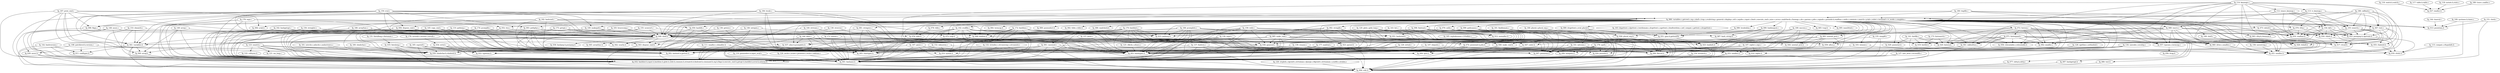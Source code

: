digraph G { 
"fg_028: rlshell.h" -> "fg_018: rlstdc.h"; 
"fg_030: shmbchar.h,shmbutil.h" -> "fg_004: stdc.h"; 
"fg_031: gmo.h,gettextP.h" -> "fg_025: loadinfo.h"; 
"fg_032: bashhist.h,input.h,bashline.h,glob.h,redir.h,common.h,strmatch.h,findcmd.h,command.h,sig.h,flags.h,execute_cmd.h,getopt.h,hashlib.h,error.h,externs.h" -> "fg_004: stdc.h"; 
"fg_033: xmalloc.h" -> "fg_004: stdc.h"; 
"fg_033: xmalloc.h" -> "fg_001: bashansi.h"; 
"fg_034: strtol.c" -> "fg_022: typemax.h"; 
"fg_034: strtol.c" -> "fg_004: stdc.h"; 
"fg_034: strtol.c" -> "fg_001: bashansi.h"; 
"fg_034: strtol.c" -> "fg_005: chartypes.h"; 
"fg_035: fmtulong.c" -> "fg_022: typemax.h"; 
"fg_035: fmtulong.c" -> "fg_002: bashintl.h,gettext.h"; 
"fg_035: fmtulong.c" -> "fg_004: stdc.h"; 
"fg_035: fmtulong.c" -> "fg_001: bashansi.h"; 
"fg_035: fmtulong.c" -> "fg_005: chartypes.h"; 
"fg_036: general.h" -> "fg_033: xmalloc.h"; 
"fg_036: general.h" -> "fg_004: stdc.h"; 
"fg_036: general.h" -> "fg_005: chartypes.h"; 
"fg_036: general.h" -> "fg_003: bashtypes.h"; 
"fg_037: alias.h,pcomplete.h" -> "fg_032: bashhist.h,input.h,bashline.h,glob.h,redir.h,common.h,strmatch.h,findcmd.h,command.h,sig.h,flags.h,execute_cmd.h,getopt.h,hashlib.h,error.h,externs.h"; 
"fg_037: alias.h,pcomplete.h" -> "fg_004: stdc.h"; 
"fg_039: assoc.h" -> "fg_032: bashhist.h,input.h,bashline.h,glob.h,redir.h,common.h,strmatch.h,findcmd.h,command.h,sig.h,flags.h,execute_cmd.h,getopt.h,hashlib.h,error.h,externs.h"; 
"fg_039: assoc.h" -> "fg_004: stdc.h"; 
"fg_040: array.h" -> "fg_004: stdc.h"; 
"fg_041: variables.h" -> "fg_032: bashhist.h,input.h,bashline.h,glob.h,redir.h,common.h,strmatch.h,findcmd.h,command.h,sig.h,flags.h,execute_cmd.h,getopt.h,hashlib.h,error.h,externs.h"; 
"fg_041: variables.h" -> "fg_040: array.h"; 
"fg_041: variables.h" -> "fg_004: stdc.h"; 
"fg_041: variables.h" -> "fg_039: assoc.h"; 
"fg_041: variables.h" -> "fg_011: conftypes.h"; 
"fg_043: dispose_cmd.h" -> "fg_004: stdc.h"; 
"fg_046: make_cmd.h" -> "fg_004: stdc.h"; 
"fg_047: subst.h" -> "fg_004: stdc.h"; 
"fg_048: shell.h" -> "fg_032: bashhist.h,input.h,bashline.h,glob.h,redir.h,common.h,strmatch.h,findcmd.h,command.h,sig.h,flags.h,execute_cmd.h,getopt.h,hashlib.h,error.h,externs.h"; 
"fg_048: shell.h" -> "fg_009: quit.h"; 
"fg_048: shell.h" -> "fg_038: bashjmp.h,posixjmp.h"; 
"fg_048: shell.h" -> "fg_010: syntax.h"; 
"fg_048: shell.h" -> "fg_045: arrayfunc.h"; 
"fg_048: shell.h" -> "fg_008: maxpath.h"; 
"fg_048: shell.h" -> "fg_046: make_cmd.h"; 
"fg_048: shell.h" -> "fg_041: variables.h"; 
"fg_048: shell.h" -> "fg_044: unwind_prot.h"; 
"fg_048: shell.h" -> "fg_043: dispose_cmd.h"; 
"fg_048: shell.h" -> "fg_040: array.h"; 
"fg_048: shell.h" -> "fg_042: ocache.h"; 
"fg_048: shell.h" -> "fg_047: subst.h"; 
"fg_048: shell.h" -> "fg_036: general.h"; 
"fg_049: builtins.h" -> "fg_032: bashhist.h,input.h,bashline.h,glob.h,redir.h,common.h,strmatch.h,findcmd.h,command.h,sig.h,flags.h,execute_cmd.h,getopt.h,hashlib.h,error.h,externs.h"; 
"fg_049: builtins.h" -> "fg_037: alias.h,pcomplete.h"; 
"fg_049: builtins.h" -> "fg_036: general.h"; 
"fg_050: hashlib.c" -> "fg_032: bashhist.h,input.h,bashline.h,glob.h,redir.h,common.h,strmatch.h,findcmd.h,command.h,sig.h,flags.h,execute_cmd.h,getopt.h,hashlib.h,error.h,externs.h"; 
"fg_050: hashlib.c" -> "fg_001: bashansi.h"; 
"fg_050: hashlib.c" -> "fg_048: shell.h"; 
"fg_051: hashcmd.h" -> "fg_032: bashhist.h,input.h,bashline.h,glob.h,redir.h,common.h,strmatch.h,findcmd.h,command.h,sig.h,flags.h,execute_cmd.h,getopt.h,hashlib.h,error.h,externs.h"; 
"fg_051: hashcmd.h" -> "fg_004: stdc.h"; 
"fg_052: itos.c" -> "fg_001: bashansi.h"; 
"fg_052: itos.c" -> "fg_048: shell.h"; 
"fg_053: posixjmp.h,rlprivate.h" -> "fg_018: rlstdc.h"; 
"fg_053: posixjmp.h,rlprivate.h" -> "fg_017: rlconf.h"; 
"fg_054: rldefs.h" -> "fg_018: rlstdc.h"; 
"fg_054: rldefs.h" -> "fg_017: rlconf.h"; 
"fg_055: rlmbutil.h" -> "fg_018: rlstdc.h"; 
"fg_057: tparam.c,termcap.c" -> "fg_056: ltcap.h"; 
"fg_059: alloca.c" -> "fg_003: bashtypes.h"; 
"fg_060: xfree.c,xmalloc.c" -> "fg_021: xmalloc.h"; 
"fg_061: mkbuiltins.c" -> "fg_004: stdc.h"; 
"fg_061: mkbuiltins.c" -> "fg_001: bashansi.h"; 
"fg_061: mkbuiltins.c" -> "fg_006: filecntl.h"; 
"fg_061: mkbuiltins.c" -> "fg_007: posixstat.h"; 
"fg_066: variables.c,getcwd.c,sig.c,shell.c,trap.c,evalstring.c,general.c,display.c,util.c,nojobs.c,input.c,bind.c,execute_cmd.c,misc.c,error.c,mailcheck.c,funmap.c,nls.c,parens.c,jobs.c,signals.c,posixdir.h,readline.c,undo.c,common.c,search.c,y.tab.c,subst.c,terminal.c,vi_mode.c,complete.c" -> "fg_075: trap.h"; 
"fg_066: variables.c,getcwd.c,sig.c,shell.c,trap.c,evalstring.c,general.c,display.c,util.c,nojobs.c,input.c,bind.c,execute_cmd.c,misc.c,error.c,mailcheck.c,funmap.c,nls.c,parens.c,jobs.c,signals.c,posixdir.h,readline.c,undo.c,common.c,search.c,y.tab.c,subst.c,terminal.c,vi_mode.c,complete.c" -> "fg_053: posixjmp.h,rlprivate.h"; 
"fg_066: variables.c,getcwd.c,sig.c,shell.c,trap.c,evalstring.c,general.c,display.c,util.c,nojobs.c,input.c,bind.c,execute_cmd.c,misc.c,error.c,mailcheck.c,funmap.c,nls.c,parens.c,jobs.c,signals.c,posixdir.h,readline.c,undo.c,common.c,search.c,y.tab.c,subst.c,terminal.c,vi_mode.c,complete.c" -> "fg_064: termcap.h"; 
"fg_066: variables.c,getcwd.c,sig.c,shell.c,trap.c,evalstring.c,general.c,display.c,util.c,nojobs.c,input.c,bind.c,execute_cmd.c,misc.c,error.c,mailcheck.c,funmap.c,nls.c,parens.c,jobs.c,signals.c,posixdir.h,readline.c,undo.c,common.c,search.c,y.tab.c,subst.c,terminal.c,vi_mode.c,complete.c" -> "fg_074: posixwait.h,jobs.h"; 
"fg_066: variables.c,getcwd.c,sig.c,shell.c,trap.c,evalstring.c,general.c,display.c,util.c,nojobs.c,input.c,bind.c,execute_cmd.c,misc.c,error.c,mailcheck.c,funmap.c,nls.c,parens.c,jobs.c,signals.c,posixdir.h,readline.c,undo.c,common.c,search.c,y.tab.c,subst.c,terminal.c,vi_mode.c,complete.c" -> "fg_083: unwind_prot.c"; 
"fg_066: variables.c,getcwd.c,sig.c,shell.c,trap.c,evalstring.c,general.c,display.c,util.c,nojobs.c,input.c,bind.c,execute_cmd.c,misc.c,error.c,mailcheck.c,funmap.c,nls.c,parens.c,jobs.c,signals.c,posixdir.h,readline.c,undo.c,common.c,search.c,y.tab.c,subst.c,terminal.c,vi_mode.c,complete.c" -> "fg_069: posixselect.h"; 
"fg_066: variables.c,getcwd.c,sig.c,shell.c,trap.c,evalstring.c,general.c,display.c,util.c,nojobs.c,input.c,bind.c,execute_cmd.c,misc.c,error.c,mailcheck.c,funmap.c,nls.c,parens.c,jobs.c,signals.c,posixdir.h,readline.c,undo.c,common.c,search.c,y.tab.c,subst.c,terminal.c,vi_mode.c,complete.c" -> "fg_104: kill.c"; 
"fg_066: variables.c,getcwd.c,sig.c,shell.c,trap.c,evalstring.c,general.c,display.c,util.c,nojobs.c,input.c,bind.c,execute_cmd.c,misc.c,error.c,mailcheck.c,funmap.c,nls.c,parens.c,jobs.c,signals.c,posixdir.h,readline.c,undo.c,common.c,search.c,y.tab.c,subst.c,terminal.c,vi_mode.c,complete.c" -> "fg_101: netconn.c"; 
"fg_066: variables.c,getcwd.c,sig.c,shell.c,trap.c,evalstring.c,general.c,display.c,util.c,nojobs.c,input.c,bind.c,execute_cmd.c,misc.c,error.c,mailcheck.c,funmap.c,nls.c,parens.c,jobs.c,signals.c,posixdir.h,readline.c,undo.c,common.c,search.c,y.tab.c,subst.c,terminal.c,vi_mode.c,complete.c" -> "fg_001: bashansi.h"; 
"fg_066: variables.c,getcwd.c,sig.c,shell.c,trap.c,evalstring.c,general.c,display.c,util.c,nojobs.c,input.c,bind.c,execute_cmd.c,misc.c,error.c,mailcheck.c,funmap.c,nls.c,parens.c,jobs.c,signals.c,posixdir.h,readline.c,undo.c,common.c,search.c,y.tab.c,subst.c,terminal.c,vi_mode.c,complete.c" -> "fg_015: pathexp.h"; 
"fg_066: variables.c,getcwd.c,sig.c,shell.c,trap.c,evalstring.c,general.c,display.c,util.c,nojobs.c,input.c,bind.c,execute_cmd.c,misc.c,error.c,mailcheck.c,funmap.c,nls.c,parens.c,jobs.c,signals.c,posixdir.h,readline.c,undo.c,common.c,search.c,y.tab.c,subst.c,terminal.c,vi_mode.c,complete.c" -> "fg_048: shell.h"; 
"fg_066: variables.c,getcwd.c,sig.c,shell.c,trap.c,evalstring.c,general.c,display.c,util.c,nojobs.c,input.c,bind.c,execute_cmd.c,misc.c,error.c,mailcheck.c,funmap.c,nls.c,parens.c,jobs.c,signals.c,posixdir.h,readline.c,undo.c,common.c,search.c,y.tab.c,subst.c,terminal.c,vi_mode.c,complete.c" -> "fg_024: posixdir.h"; 
"fg_066: variables.c,getcwd.c,sig.c,shell.c,trap.c,evalstring.c,general.c,display.c,util.c,nojobs.c,input.c,bind.c,execute_cmd.c,misc.c,error.c,mailcheck.c,funmap.c,nls.c,parens.c,jobs.c,signals.c,posixdir.h,readline.c,undo.c,common.c,search.c,y.tab.c,subst.c,terminal.c,vi_mode.c,complete.c" -> "fg_006: filecntl.h"; 
"fg_066: variables.c,getcwd.c,sig.c,shell.c,trap.c,evalstring.c,general.c,display.c,util.c,nojobs.c,input.c,bind.c,execute_cmd.c,misc.c,error.c,mailcheck.c,funmap.c,nls.c,parens.c,jobs.c,signals.c,posixdir.h,readline.c,undo.c,common.c,search.c,y.tab.c,subst.c,terminal.c,vi_mode.c,complete.c" -> "fg_103: winsize.c"; 
"fg_066: variables.c,getcwd.c,sig.c,shell.c,trap.c,evalstring.c,general.c,display.c,util.c,nojobs.c,input.c,bind.c,execute_cmd.c,misc.c,error.c,mailcheck.c,funmap.c,nls.c,parens.c,jobs.c,signals.c,posixdir.h,readline.c,undo.c,common.c,search.c,y.tab.c,subst.c,terminal.c,vi_mode.c,complete.c" -> "fg_008: maxpath.h"; 
"fg_066: variables.c,getcwd.c,sig.c,shell.c,trap.c,evalstring.c,general.c,display.c,util.c,nojobs.c,input.c,bind.c,execute_cmd.c,misc.c,error.c,mailcheck.c,funmap.c,nls.c,parens.c,jobs.c,signals.c,posixdir.h,readline.c,undo.c,common.c,search.c,y.tab.c,subst.c,terminal.c,vi_mode.c,complete.c" -> "fg_068: macro.c"; 
"fg_066: variables.c,getcwd.c,sig.c,shell.c,trap.c,evalstring.c,general.c,display.c,util.c,nojobs.c,input.c,bind.c,execute_cmd.c,misc.c,error.c,mailcheck.c,funmap.c,nls.c,parens.c,jobs.c,signals.c,posixdir.h,readline.c,undo.c,common.c,search.c,y.tab.c,subst.c,terminal.c,vi_mode.c,complete.c" -> "fg_020: history.h"; 
"fg_066: variables.c,getcwd.c,sig.c,shell.c,trap.c,evalstring.c,general.c,display.c,util.c,nojobs.c,input.c,bind.c,execute_cmd.c,misc.c,error.c,mailcheck.c,funmap.c,nls.c,parens.c,jobs.c,signals.c,posixdir.h,readline.c,undo.c,common.c,search.c,y.tab.c,subst.c,terminal.c,vi_mode.c,complete.c" -> "fg_077: shtty.h,shtty.c"; 
"fg_066: variables.c,getcwd.c,sig.c,shell.c,trap.c,evalstring.c,general.c,display.c,util.c,nojobs.c,input.c,bind.c,execute_cmd.c,misc.c,error.c,mailcheck.c,funmap.c,nls.c,parens.c,jobs.c,signals.c,posixdir.h,readline.c,undo.c,common.c,search.c,y.tab.c,subst.c,terminal.c,vi_mode.c,complete.c" -> "fg_070: rltty.c"; 
"fg_066: variables.c,getcwd.c,sig.c,shell.c,trap.c,evalstring.c,general.c,display.c,util.c,nojobs.c,input.c,bind.c,execute_cmd.c,misc.c,error.c,mailcheck.c,funmap.c,nls.c,parens.c,jobs.c,signals.c,posixdir.h,readline.c,undo.c,common.c,search.c,y.tab.c,subst.c,terminal.c,vi_mode.c,complete.c" -> "fg_079: oslib.c"; 
"fg_066: variables.c,getcwd.c,sig.c,shell.c,trap.c,evalstring.c,general.c,display.c,util.c,nojobs.c,input.c,bind.c,execute_cmd.c,misc.c,error.c,mailcheck.c,funmap.c,nls.c,parens.c,jobs.c,signals.c,posixdir.h,readline.c,undo.c,common.c,search.c,y.tab.c,subst.c,terminal.c,vi_mode.c,complete.c" -> "fg_084: y.tab.h"; 
"fg_066: variables.c,getcwd.c,sig.c,shell.c,trap.c,evalstring.c,general.c,display.c,util.c,nojobs.c,input.c,bind.c,execute_cmd.c,misc.c,error.c,mailcheck.c,funmap.c,nls.c,parens.c,jobs.c,signals.c,posixdir.h,readline.c,undo.c,common.c,search.c,y.tab.c,subst.c,terminal.c,vi_mode.c,complete.c" -> "fg_076: tilde.h"; 
"fg_066: variables.c,getcwd.c,sig.c,shell.c,trap.c,evalstring.c,general.c,display.c,util.c,nojobs.c,input.c,bind.c,execute_cmd.c,misc.c,error.c,mailcheck.c,funmap.c,nls.c,parens.c,jobs.c,signals.c,posixdir.h,readline.c,undo.c,common.c,search.c,y.tab.c,subst.c,terminal.c,vi_mode.c,complete.c" -> "fg_055: rlmbutil.h"; 
"fg_066: variables.c,getcwd.c,sig.c,shell.c,trap.c,evalstring.c,general.c,display.c,util.c,nojobs.c,input.c,bind.c,execute_cmd.c,misc.c,error.c,mailcheck.c,funmap.c,nls.c,parens.c,jobs.c,signals.c,posixdir.h,readline.c,undo.c,common.c,search.c,y.tab.c,subst.c,terminal.c,vi_mode.c,complete.c" -> "fg_023: parser.h"; 
"fg_066: variables.c,getcwd.c,sig.c,shell.c,trap.c,evalstring.c,general.c,display.c,util.c,nojobs.c,input.c,bind.c,execute_cmd.c,misc.c,error.c,mailcheck.c,funmap.c,nls.c,parens.c,jobs.c,signals.c,posixdir.h,readline.c,undo.c,common.c,search.c,y.tab.c,subst.c,terminal.c,vi_mode.c,complete.c" -> "fg_058: relocatable.c,relocatable.h"; 
"fg_066: variables.c,getcwd.c,sig.c,shell.c,trap.c,evalstring.c,general.c,display.c,util.c,nojobs.c,input.c,bind.c,execute_cmd.c,misc.c,error.c,mailcheck.c,funmap.c,nls.c,parens.c,jobs.c,signals.c,posixdir.h,readline.c,undo.c,common.c,search.c,y.tab.c,subst.c,terminal.c,vi_mode.c,complete.c" -> "fg_082: tilde.c,tilde.h"; 
"fg_066: variables.c,getcwd.c,sig.c,shell.c,trap.c,evalstring.c,general.c,display.c,util.c,nojobs.c,input.c,bind.c,execute_cmd.c,misc.c,error.c,mailcheck.c,funmap.c,nls.c,parens.c,jobs.c,signals.c,posixdir.h,readline.c,undo.c,common.c,search.c,y.tab.c,subst.c,terminal.c,vi_mode.c,complete.c" -> "fg_089: dcigettext.c,eval_plural.h"; 
"fg_066: variables.c,getcwd.c,sig.c,shell.c,trap.c,evalstring.c,general.c,display.c,util.c,nojobs.c,input.c,bind.c,execute_cmd.c,misc.c,error.c,mailcheck.c,funmap.c,nls.c,parens.c,jobs.c,signals.c,posixdir.h,readline.c,undo.c,common.c,search.c,y.tab.c,subst.c,terminal.c,vi_mode.c,complete.c" -> "fg_032: bashhist.h,input.h,bashline.h,glob.h,redir.h,common.h,strmatch.h,findcmd.h,command.h,sig.h,flags.h,execute_cmd.h,getopt.h,hashlib.h,error.h,externs.h"; 
"fg_066: variables.c,getcwd.c,sig.c,shell.c,trap.c,evalstring.c,general.c,display.c,util.c,nojobs.c,input.c,bind.c,execute_cmd.c,misc.c,error.c,mailcheck.c,funmap.c,nls.c,parens.c,jobs.c,signals.c,posixdir.h,readline.c,undo.c,common.c,search.c,y.tab.c,subst.c,terminal.c,vi_mode.c,complete.c" -> "fg_088: localealias.c"; 
"fg_066: variables.c,getcwd.c,sig.c,shell.c,trap.c,evalstring.c,general.c,display.c,util.c,nojobs.c,input.c,bind.c,execute_cmd.c,misc.c,error.c,mailcheck.c,funmap.c,nls.c,parens.c,jobs.c,signals.c,posixdir.h,readline.c,undo.c,common.c,search.c,y.tab.c,subst.c,terminal.c,vi_mode.c,complete.c" -> "fg_063: rltty.h,rlwinsize.h"; 
"fg_066: variables.c,getcwd.c,sig.c,shell.c,trap.c,evalstring.c,general.c,display.c,util.c,nojobs.c,input.c,bind.c,execute_cmd.c,misc.c,error.c,mailcheck.c,funmap.c,nls.c,parens.c,jobs.c,signals.c,posixdir.h,readline.c,undo.c,common.c,search.c,y.tab.c,subst.c,terminal.c,vi_mode.c,complete.c" -> "fg_090: loadmsgcat.c"; 
"fg_066: variables.c,getcwd.c,sig.c,shell.c,trap.c,evalstring.c,general.c,display.c,util.c,nojobs.c,input.c,bind.c,execute_cmd.c,misc.c,error.c,mailcheck.c,funmap.c,nls.c,parens.c,jobs.c,signals.c,posixdir.h,readline.c,undo.c,common.c,search.c,y.tab.c,subst.c,terminal.c,vi_mode.c,complete.c" -> "fg_097: bashgetopt.h"; 
"fg_066: variables.c,getcwd.c,sig.c,shell.c,trap.c,evalstring.c,general.c,display.c,util.c,nojobs.c,input.c,bind.c,execute_cmd.c,misc.c,error.c,mailcheck.c,funmap.c,nls.c,parens.c,jobs.c,signals.c,posixdir.h,readline.c,undo.c,common.c,search.c,y.tab.c,subst.c,terminal.c,vi_mode.c,complete.c" -> "fg_037: alias.h,pcomplete.h"; 
"fg_066: variables.c,getcwd.c,sig.c,shell.c,trap.c,evalstring.c,general.c,display.c,util.c,nojobs.c,input.c,bind.c,execute_cmd.c,misc.c,error.c,mailcheck.c,funmap.c,nls.c,parens.c,jobs.c,signals.c,posixdir.h,readline.c,undo.c,common.c,search.c,y.tab.c,subst.c,terminal.c,vi_mode.c,complete.c" -> "fg_086: mailcheck.h"; 
"fg_066: variables.c,getcwd.c,sig.c,shell.c,trap.c,evalstring.c,general.c,display.c,util.c,nojobs.c,input.c,bind.c,execute_cmd.c,misc.c,error.c,mailcheck.c,funmap.c,nls.c,parens.c,jobs.c,signals.c,posixdir.h,readline.c,undo.c,common.c,search.c,y.tab.c,subst.c,terminal.c,vi_mode.c,complete.c" -> "fg_073: mbutil.c"; 
"fg_066: variables.c,getcwd.c,sig.c,shell.c,trap.c,evalstring.c,general.c,display.c,util.c,nojobs.c,input.c,bind.c,execute_cmd.c,misc.c,error.c,mailcheck.c,funmap.c,nls.c,parens.c,jobs.c,signals.c,posixdir.h,readline.c,undo.c,common.c,search.c,y.tab.c,subst.c,terminal.c,vi_mode.c,complete.c" -> "fg_062: xmalloc.c"; 
"fg_066: variables.c,getcwd.c,sig.c,shell.c,trap.c,evalstring.c,general.c,display.c,util.c,nojobs.c,input.c,bind.c,execute_cmd.c,misc.c,error.c,mailcheck.c,funmap.c,nls.c,parens.c,jobs.c,signals.c,posixdir.h,readline.c,undo.c,common.c,search.c,y.tab.c,subst.c,terminal.c,vi_mode.c,complete.c" -> "fg_054: rldefs.h"; 
"fg_066: variables.c,getcwd.c,sig.c,shell.c,trap.c,evalstring.c,general.c,display.c,util.c,nojobs.c,input.c,bind.c,execute_cmd.c,misc.c,error.c,mailcheck.c,funmap.c,nls.c,parens.c,jobs.c,signals.c,posixdir.h,readline.c,undo.c,common.c,search.c,y.tab.c,subst.c,terminal.c,vi_mode.c,complete.c" -> "fg_017: rlconf.h"; 
"fg_066: variables.c,getcwd.c,sig.c,shell.c,trap.c,evalstring.c,general.c,display.c,util.c,nojobs.c,input.c,bind.c,execute_cmd.c,misc.c,error.c,mailcheck.c,funmap.c,nls.c,parens.c,jobs.c,signals.c,posixdir.h,readline.c,undo.c,common.c,search.c,y.tab.c,subst.c,terminal.c,vi_mode.c,complete.c" -> "fg_094: dispose_cmd.c"; 
"fg_066: variables.c,getcwd.c,sig.c,shell.c,trap.c,evalstring.c,general.c,display.c,util.c,nojobs.c,input.c,bind.c,execute_cmd.c,misc.c,error.c,mailcheck.c,funmap.c,nls.c,parens.c,jobs.c,signals.c,posixdir.h,readline.c,undo.c,common.c,search.c,y.tab.c,subst.c,terminal.c,vi_mode.c,complete.c" -> "fg_014: siglist.h"; 
"fg_066: variables.c,getcwd.c,sig.c,shell.c,trap.c,evalstring.c,general.c,display.c,util.c,nojobs.c,input.c,bind.c,execute_cmd.c,misc.c,error.c,mailcheck.c,funmap.c,nls.c,parens.c,jobs.c,signals.c,posixdir.h,readline.c,undo.c,common.c,search.c,y.tab.c,subst.c,terminal.c,vi_mode.c,complete.c" -> "fg_021: xmalloc.h"; 
"fg_066: variables.c,getcwd.c,sig.c,shell.c,trap.c,evalstring.c,general.c,display.c,util.c,nojobs.c,input.c,bind.c,execute_cmd.c,misc.c,error.c,mailcheck.c,funmap.c,nls.c,parens.c,jobs.c,signals.c,posixdir.h,readline.c,undo.c,common.c,search.c,y.tab.c,subst.c,terminal.c,vi_mode.c,complete.c" -> "fg_050: hashlib.c"; 
"fg_066: variables.c,getcwd.c,sig.c,shell.c,trap.c,evalstring.c,general.c,display.c,util.c,nojobs.c,input.c,bind.c,execute_cmd.c,misc.c,error.c,mailcheck.c,funmap.c,nls.c,parens.c,jobs.c,signals.c,posixdir.h,readline.c,undo.c,common.c,search.c,y.tab.c,subst.c,terminal.c,vi_mode.c,complete.c" -> "fg_028: rlshell.h"; 
"fg_066: variables.c,getcwd.c,sig.c,shell.c,trap.c,evalstring.c,general.c,display.c,util.c,nojobs.c,input.c,bind.c,execute_cmd.c,misc.c,error.c,mailcheck.c,funmap.c,nls.c,parens.c,jobs.c,signals.c,posixdir.h,readline.c,undo.c,common.c,search.c,y.tab.c,subst.c,terminal.c,vi_mode.c,complete.c" -> "fg_060: xfree.c,xmalloc.c"; 
"fg_066: variables.c,getcwd.c,sig.c,shell.c,trap.c,evalstring.c,general.c,display.c,util.c,nojobs.c,input.c,bind.c,execute_cmd.c,misc.c,error.c,mailcheck.c,funmap.c,nls.c,parens.c,jobs.c,signals.c,posixdir.h,readline.c,undo.c,common.c,search.c,y.tab.c,subst.c,terminal.c,vi_mode.c,complete.c" -> "fg_105: isearch.c"; 
"fg_066: variables.c,getcwd.c,sig.c,shell.c,trap.c,evalstring.c,general.c,display.c,util.c,nojobs.c,input.c,bind.c,execute_cmd.c,misc.c,error.c,mailcheck.c,funmap.c,nls.c,parens.c,jobs.c,signals.c,posixdir.h,readline.c,undo.c,common.c,search.c,y.tab.c,subst.c,terminal.c,vi_mode.c,complete.c" -> "fg_057: tparam.c,termcap.c"; 
"fg_066: variables.c,getcwd.c,sig.c,shell.c,trap.c,evalstring.c,general.c,display.c,util.c,nojobs.c,input.c,bind.c,execute_cmd.c,misc.c,error.c,mailcheck.c,funmap.c,nls.c,parens.c,jobs.c,signals.c,posixdir.h,readline.c,undo.c,common.c,search.c,y.tab.c,subst.c,terminal.c,vi_mode.c,complete.c" -> "fg_072: history.c"; 
"fg_066: variables.c,getcwd.c,sig.c,shell.c,trap.c,evalstring.c,general.c,display.c,util.c,nojobs.c,input.c,bind.c,execute_cmd.c,misc.c,error.c,mailcheck.c,funmap.c,nls.c,parens.c,jobs.c,signals.c,posixdir.h,readline.c,undo.c,common.c,search.c,y.tab.c,subst.c,terminal.c,vi_mode.c,complete.c" -> "fg_100: makepath.c"; 
"fg_066: variables.c,getcwd.c,sig.c,shell.c,trap.c,evalstring.c,general.c,display.c,util.c,nojobs.c,input.c,bind.c,execute_cmd.c,misc.c,error.c,mailcheck.c,funmap.c,nls.c,parens.c,jobs.c,signals.c,posixdir.h,readline.c,undo.c,common.c,search.c,y.tab.c,subst.c,terminal.c,vi_mode.c,complete.c" -> "fg_098: findcmd.c"; 
"fg_066: variables.c,getcwd.c,sig.c,shell.c,trap.c,evalstring.c,general.c,display.c,util.c,nojobs.c,input.c,bind.c,execute_cmd.c,misc.c,error.c,mailcheck.c,funmap.c,nls.c,parens.c,jobs.c,signals.c,posixdir.h,readline.c,undo.c,common.c,search.c,y.tab.c,subst.c,terminal.c,vi_mode.c,complete.c" -> "fg_012: memalloc.h"; 
"fg_066: variables.c,getcwd.c,sig.c,shell.c,trap.c,evalstring.c,general.c,display.c,util.c,nojobs.c,input.c,bind.c,execute_cmd.c,misc.c,error.c,mailcheck.c,funmap.c,nls.c,parens.c,jobs.c,signals.c,posixdir.h,readline.c,undo.c,common.c,search.c,y.tab.c,subst.c,terminal.c,vi_mode.c,complete.c" -> "fg_041: variables.h"; 
"fg_066: variables.c,getcwd.c,sig.c,shell.c,trap.c,evalstring.c,general.c,display.c,util.c,nojobs.c,input.c,bind.c,execute_cmd.c,misc.c,error.c,mailcheck.c,funmap.c,nls.c,parens.c,jobs.c,signals.c,posixdir.h,readline.c,undo.c,common.c,search.c,y.tab.c,subst.c,terminal.c,vi_mode.c,complete.c" -> "fg_007: posixstat.h"; 
"fg_066: variables.c,getcwd.c,sig.c,shell.c,trap.c,evalstring.c,general.c,display.c,util.c,nojobs.c,input.c,bind.c,execute_cmd.c,misc.c,error.c,mailcheck.c,funmap.c,nls.c,parens.c,jobs.c,signals.c,posixdir.h,readline.c,undo.c,common.c,search.c,y.tab.c,subst.c,terminal.c,vi_mode.c,complete.c" -> "fg_022: typemax.h"; 
"fg_066: variables.c,getcwd.c,sig.c,shell.c,trap.c,evalstring.c,general.c,display.c,util.c,nojobs.c,input.c,bind.c,execute_cmd.c,misc.c,error.c,mailcheck.c,funmap.c,nls.c,parens.c,jobs.c,signals.c,posixdir.h,readline.c,undo.c,common.c,search.c,y.tab.c,subst.c,terminal.c,vi_mode.c,complete.c" -> "fg_044: unwind_prot.h"; 
"fg_066: variables.c,getcwd.c,sig.c,shell.c,trap.c,evalstring.c,general.c,display.c,util.c,nojobs.c,input.c,bind.c,execute_cmd.c,misc.c,error.c,mailcheck.c,funmap.c,nls.c,parens.c,jobs.c,signals.c,posixdir.h,readline.c,undo.c,common.c,search.c,y.tab.c,subst.c,terminal.c,vi_mode.c,complete.c" -> "fg_080: test.h"; 
"fg_066: variables.c,getcwd.c,sig.c,shell.c,trap.c,evalstring.c,general.c,display.c,util.c,nojobs.c,input.c,bind.c,execute_cmd.c,misc.c,error.c,mailcheck.c,funmap.c,nls.c,parens.c,jobs.c,signals.c,posixdir.h,readline.c,undo.c,common.c,search.c,y.tab.c,subst.c,terminal.c,vi_mode.c,complete.c" -> "fg_078: tilde.c"; 
"fg_066: variables.c,getcwd.c,sig.c,shell.c,trap.c,evalstring.c,general.c,display.c,util.c,nojobs.c,input.c,bind.c,execute_cmd.c,misc.c,error.c,mailcheck.c,funmap.c,nls.c,parens.c,jobs.c,signals.c,posixdir.h,readline.c,undo.c,common.c,search.c,y.tab.c,subst.c,terminal.c,vi_mode.c,complete.c" -> "fg_065: tcap.h"; 
"fg_066: variables.c,getcwd.c,sig.c,shell.c,trap.c,evalstring.c,general.c,display.c,util.c,nojobs.c,input.c,bind.c,execute_cmd.c,misc.c,error.c,mailcheck.c,funmap.c,nls.c,parens.c,jobs.c,signals.c,posixdir.h,readline.c,undo.c,common.c,search.c,y.tab.c,subst.c,terminal.c,vi_mode.c,complete.c" -> "fg_052: itos.c"; 
"fg_066: variables.c,getcwd.c,sig.c,shell.c,trap.c,evalstring.c,general.c,display.c,util.c,nojobs.c,input.c,bind.c,execute_cmd.c,misc.c,error.c,mailcheck.c,funmap.c,nls.c,parens.c,jobs.c,signals.c,posixdir.h,readline.c,undo.c,common.c,search.c,y.tab.c,subst.c,terminal.c,vi_mode.c,complete.c" -> "fg_085: make_cmd.c"; 
"fg_066: variables.c,getcwd.c,sig.c,shell.c,trap.c,evalstring.c,general.c,display.c,util.c,nojobs.c,input.c,bind.c,execute_cmd.c,misc.c,error.c,mailcheck.c,funmap.c,nls.c,parens.c,jobs.c,signals.c,posixdir.h,readline.c,undo.c,common.c,search.c,y.tab.c,subst.c,terminal.c,vi_mode.c,complete.c" -> "fg_005: chartypes.h"; 
"fg_066: variables.c,getcwd.c,sig.c,shell.c,trap.c,evalstring.c,general.c,display.c,util.c,nojobs.c,input.c,bind.c,execute_cmd.c,misc.c,error.c,mailcheck.c,funmap.c,nls.c,parens.c,jobs.c,signals.c,posixdir.h,readline.c,undo.c,common.c,search.c,y.tab.c,subst.c,terminal.c,vi_mode.c,complete.c" -> "fg_095: man2html.c"; 
"fg_066: variables.c,getcwd.c,sig.c,shell.c,trap.c,evalstring.c,general.c,display.c,util.c,nojobs.c,input.c,bind.c,execute_cmd.c,misc.c,error.c,mailcheck.c,funmap.c,nls.c,parens.c,jobs.c,signals.c,posixdir.h,readline.c,undo.c,common.c,search.c,y.tab.c,subst.c,terminal.c,vi_mode.c,complete.c" -> "fg_003: bashtypes.h"; 
"fg_066: variables.c,getcwd.c,sig.c,shell.c,trap.c,evalstring.c,general.c,display.c,util.c,nojobs.c,input.c,bind.c,execute_cmd.c,misc.c,error.c,mailcheck.c,funmap.c,nls.c,parens.c,jobs.c,signals.c,posixdir.h,readline.c,undo.c,common.c,search.c,y.tab.c,subst.c,terminal.c,vi_mode.c,complete.c" -> "fg_099: pathcanon.c"; 
"fg_066: variables.c,getcwd.c,sig.c,shell.c,trap.c,evalstring.c,general.c,display.c,util.c,nojobs.c,input.c,bind.c,execute_cmd.c,misc.c,error.c,mailcheck.c,funmap.c,nls.c,parens.c,jobs.c,signals.c,posixdir.h,readline.c,undo.c,common.c,search.c,y.tab.c,subst.c,terminal.c,vi_mode.c,complete.c" -> "fg_061: mkbuiltins.c"; 
"fg_066: variables.c,getcwd.c,sig.c,shell.c,trap.c,evalstring.c,general.c,display.c,util.c,nojobs.c,input.c,bind.c,execute_cmd.c,misc.c,error.c,mailcheck.c,funmap.c,nls.c,parens.c,jobs.c,signals.c,posixdir.h,readline.c,undo.c,common.c,search.c,y.tab.c,subst.c,terminal.c,vi_mode.c,complete.c" -> "fg_091: casemod.c"; 
"fg_066: variables.c,getcwd.c,sig.c,shell.c,trap.c,evalstring.c,general.c,display.c,util.c,nojobs.c,input.c,bind.c,execute_cmd.c,misc.c,error.c,mailcheck.c,funmap.c,nls.c,parens.c,jobs.c,signals.c,posixdir.h,readline.c,undo.c,common.c,search.c,y.tab.c,subst.c,terminal.c,vi_mode.c,complete.c" -> "fg_009: quit.h"; 
"fg_066: variables.c,getcwd.c,sig.c,shell.c,trap.c,evalstring.c,general.c,display.c,util.c,nojobs.c,input.c,bind.c,execute_cmd.c,misc.c,error.c,mailcheck.c,funmap.c,nls.c,parens.c,jobs.c,signals.c,posixdir.h,readline.c,undo.c,common.c,search.c,y.tab.c,subst.c,terminal.c,vi_mode.c,complete.c" -> "fg_033: xmalloc.h"; 
"fg_066: variables.c,getcwd.c,sig.c,shell.c,trap.c,evalstring.c,general.c,display.c,util.c,nojobs.c,input.c,bind.c,execute_cmd.c,misc.c,error.c,mailcheck.c,funmap.c,nls.c,parens.c,jobs.c,signals.c,posixdir.h,readline.c,undo.c,common.c,search.c,y.tab.c,subst.c,terminal.c,vi_mode.c,complete.c" -> "fg_002: bashintl.h,gettext.h"; 
"fg_066: variables.c,getcwd.c,sig.c,shell.c,trap.c,evalstring.c,general.c,display.c,util.c,nojobs.c,input.c,bind.c,execute_cmd.c,misc.c,error.c,mailcheck.c,funmap.c,nls.c,parens.c,jobs.c,signals.c,posixdir.h,readline.c,undo.c,common.c,search.c,y.tab.c,subst.c,terminal.c,vi_mode.c,complete.c" -> "fg_093: pathphys.c"; 
"fg_066: variables.c,getcwd.c,sig.c,shell.c,trap.c,evalstring.c,general.c,display.c,util.c,nojobs.c,input.c,bind.c,execute_cmd.c,misc.c,error.c,mailcheck.c,funmap.c,nls.c,parens.c,jobs.c,signals.c,posixdir.h,readline.c,undo.c,common.c,search.c,y.tab.c,subst.c,terminal.c,vi_mode.c,complete.c" -> "fg_092: stringlib.c"; 
"fg_066: variables.c,getcwd.c,sig.c,shell.c,trap.c,evalstring.c,general.c,display.c,util.c,nojobs.c,input.c,bind.c,execute_cmd.c,misc.c,error.c,mailcheck.c,funmap.c,nls.c,parens.c,jobs.c,signals.c,posixdir.h,readline.c,undo.c,common.c,search.c,y.tab.c,subst.c,terminal.c,vi_mode.c,complete.c" -> "fg_049: builtins.h"; 
"fg_066: variables.c,getcwd.c,sig.c,shell.c,trap.c,evalstring.c,general.c,display.c,util.c,nojobs.c,input.c,bind.c,execute_cmd.c,misc.c,error.c,mailcheck.c,funmap.c,nls.c,parens.c,jobs.c,signals.c,posixdir.h,readline.c,undo.c,common.c,search.c,y.tab.c,subst.c,terminal.c,vi_mode.c,complete.c" -> "fg_067: text.c"; 
"fg_066: variables.c,getcwd.c,sig.c,shell.c,trap.c,evalstring.c,general.c,display.c,util.c,nojobs.c,input.c,bind.c,execute_cmd.c,misc.c,error.c,mailcheck.c,funmap.c,nls.c,parens.c,jobs.c,signals.c,posixdir.h,readline.c,undo.c,common.c,search.c,y.tab.c,subst.c,terminal.c,vi_mode.c,complete.c" -> "fg_096: flags.c"; 
"fg_066: variables.c,getcwd.c,sig.c,shell.c,trap.c,evalstring.c,general.c,display.c,util.c,nojobs.c,input.c,bind.c,execute_cmd.c,misc.c,error.c,mailcheck.c,funmap.c,nls.c,parens.c,jobs.c,signals.c,posixdir.h,readline.c,undo.c,common.c,search.c,y.tab.c,subst.c,terminal.c,vi_mode.c,complete.c" -> "fg_102: evalfile.c"; 
"fg_066: variables.c,getcwd.c,sig.c,shell.c,trap.c,evalstring.c,general.c,display.c,util.c,nojobs.c,input.c,bind.c,execute_cmd.c,misc.c,error.c,mailcheck.c,funmap.c,nls.c,parens.c,jobs.c,signals.c,posixdir.h,readline.c,undo.c,common.c,search.c,y.tab.c,subst.c,terminal.c,vi_mode.c,complete.c" -> "fg_046: make_cmd.h"; 
"fg_066: variables.c,getcwd.c,sig.c,shell.c,trap.c,evalstring.c,general.c,display.c,util.c,nojobs.c,input.c,bind.c,execute_cmd.c,misc.c,error.c,mailcheck.c,funmap.c,nls.c,parens.c,jobs.c,signals.c,posixdir.h,readline.c,undo.c,common.c,search.c,y.tab.c,subst.c,terminal.c,vi_mode.c,complete.c" -> "fg_029: posixstat.h"; 
"fg_066: variables.c,getcwd.c,sig.c,shell.c,trap.c,evalstring.c,general.c,display.c,util.c,nojobs.c,input.c,bind.c,execute_cmd.c,misc.c,error.c,mailcheck.c,funmap.c,nls.c,parens.c,jobs.c,signals.c,posixdir.h,readline.c,undo.c,common.c,search.c,y.tab.c,subst.c,terminal.c,vi_mode.c,complete.c" -> "fg_081: stringvec.c"; 
"fg_066: variables.c,getcwd.c,sig.c,shell.c,trap.c,evalstring.c,general.c,display.c,util.c,nojobs.c,input.c,bind.c,execute_cmd.c,misc.c,error.c,mailcheck.c,funmap.c,nls.c,parens.c,jobs.c,signals.c,posixdir.h,readline.c,undo.c,common.c,search.c,y.tab.c,subst.c,terminal.c,vi_mode.c,complete.c" -> "fg_106: shell.c"; 
"fg_066: variables.c,getcwd.c,sig.c,shell.c,trap.c,evalstring.c,general.c,display.c,util.c,nojobs.c,input.c,bind.c,execute_cmd.c,misc.c,error.c,mailcheck.c,funmap.c,nls.c,parens.c,jobs.c,signals.c,posixdir.h,readline.c,undo.c,common.c,search.c,y.tab.c,subst.c,terminal.c,vi_mode.c,complete.c" -> "fg_059: alloca.c"; 
"fg_066: variables.c,getcwd.c,sig.c,shell.c,trap.c,evalstring.c,general.c,display.c,util.c,nojobs.c,input.c,bind.c,execute_cmd.c,misc.c,error.c,mailcheck.c,funmap.c,nls.c,parens.c,jobs.c,signals.c,posixdir.h,readline.c,undo.c,common.c,search.c,y.tab.c,subst.c,terminal.c,vi_mode.c,complete.c" -> "fg_043: dispose_cmd.h"; 
"fg_066: variables.c,getcwd.c,sig.c,shell.c,trap.c,evalstring.c,general.c,display.c,util.c,nojobs.c,input.c,bind.c,execute_cmd.c,misc.c,error.c,mailcheck.c,funmap.c,nls.c,parens.c,jobs.c,signals.c,posixdir.h,readline.c,undo.c,common.c,search.c,y.tab.c,subst.c,terminal.c,vi_mode.c,complete.c" -> "fg_030: shmbchar.h,shmbutil.h"; 
"fg_066: variables.c,getcwd.c,sig.c,shell.c,trap.c,evalstring.c,general.c,display.c,util.c,nojobs.c,input.c,bind.c,execute_cmd.c,misc.c,error.c,mailcheck.c,funmap.c,nls.c,parens.c,jobs.c,signals.c,posixdir.h,readline.c,undo.c,common.c,search.c,y.tab.c,subst.c,terminal.c,vi_mode.c,complete.c" -> "fg_016: readline.h"; 
"fg_066: variables.c,getcwd.c,sig.c,shell.c,trap.c,evalstring.c,general.c,display.c,util.c,nojobs.c,input.c,bind.c,execute_cmd.c,misc.c,error.c,mailcheck.c,funmap.c,nls.c,parens.c,jobs.c,signals.c,posixdir.h,readline.c,undo.c,common.c,search.c,y.tab.c,subst.c,terminal.c,vi_mode.c,complete.c" -> "fg_047: subst.h"; 
"fg_066: variables.c,getcwd.c,sig.c,shell.c,trap.c,evalstring.c,general.c,display.c,util.c,nojobs.c,input.c,bind.c,execute_cmd.c,misc.c,error.c,mailcheck.c,funmap.c,nls.c,parens.c,jobs.c,signals.c,posixdir.h,readline.c,undo.c,common.c,search.c,y.tab.c,subst.c,terminal.c,vi_mode.c,complete.c" -> "fg_013: posixtime.h"; 
"fg_066: variables.c,getcwd.c,sig.c,shell.c,trap.c,evalstring.c,general.c,display.c,util.c,nojobs.c,input.c,bind.c,execute_cmd.c,misc.c,error.c,mailcheck.c,funmap.c,nls.c,parens.c,jobs.c,signals.c,posixdir.h,readline.c,undo.c,common.c,search.c,y.tab.c,subst.c,terminal.c,vi_mode.c,complete.c" -> "fg_036: general.h"; 
"fg_066: variables.c,getcwd.c,sig.c,shell.c,trap.c,evalstring.c,general.c,display.c,util.c,nojobs.c,input.c,bind.c,execute_cmd.c,misc.c,error.c,mailcheck.c,funmap.c,nls.c,parens.c,jobs.c,signals.c,posixdir.h,readline.c,undo.c,common.c,search.c,y.tab.c,subst.c,terminal.c,vi_mode.c,complete.c" -> "fg_051: hashcmd.h"; 
"fg_067: text.c" -> "fg_053: posixjmp.h,rlprivate.h"; 
"fg_067: text.c" -> "fg_054: rldefs.h"; 
"fg_067: text.c" -> "fg_016: readline.h"; 
"fg_067: text.c" -> "fg_021: xmalloc.h"; 
"fg_067: text.c" -> "fg_055: rlmbutil.h"; 
"fg_067: text.c" -> "fg_020: history.h"; 
"fg_067: text.c" -> "fg_028: rlshell.h"; 
"fg_068: macro.c" -> "fg_053: posixjmp.h,rlprivate.h"; 
"fg_068: macro.c" -> "fg_061: mkbuiltins.c"; 
"fg_068: macro.c" -> "fg_060: xfree.c,xmalloc.c"; 
"fg_068: macro.c" -> "fg_054: rldefs.h"; 
"fg_068: macro.c" -> "fg_033: xmalloc.h"; 
"fg_068: macro.c" -> "fg_059: alloca.c"; 
"fg_068: macro.c" -> "fg_057: tparam.c,termcap.c"; 
"fg_068: macro.c" -> "fg_021: xmalloc.h"; 
"fg_068: macro.c" -> "fg_016: readline.h"; 
"fg_068: macro.c" -> "fg_062: xmalloc.c"; 
"fg_068: macro.c" -> "fg_020: history.h"; 
"fg_068: macro.c" -> "fg_058: relocatable.c,relocatable.h"; 
"fg_070: rltty.c" -> "fg_053: posixjmp.h,rlprivate.h"; 
"fg_070: rltty.c" -> "fg_054: rldefs.h"; 
"fg_070: rltty.c" -> "fg_063: rltty.h,rlwinsize.h"; 
"fg_070: rltty.c" -> "fg_016: readline.h"; 
"fg_071: histexpand.c" -> "fg_061: mkbuiltins.c"; 
"fg_071: histexpand.c" -> "fg_060: xfree.c,xmalloc.c"; 
"fg_071: histexpand.c" -> "fg_019: histlib.h"; 
"fg_071: histexpand.c" -> "fg_033: xmalloc.h"; 
"fg_071: histexpand.c" -> "fg_057: tparam.c,termcap.c"; 
"fg_071: histexpand.c" -> "fg_059: alloca.c"; 
"fg_071: histexpand.c" -> "fg_021: xmalloc.h"; 
"fg_071: histexpand.c" -> "fg_062: xmalloc.c"; 
"fg_071: histexpand.c" -> "fg_058: relocatable.c,relocatable.h"; 
"fg_071: histexpand.c" -> "fg_055: rlmbutil.h"; 
"fg_071: histexpand.c" -> "fg_020: history.h"; 
"fg_071: histexpand.c" -> "fg_028: rlshell.h"; 
"fg_072: history.c" -> "fg_061: mkbuiltins.c"; 
"fg_072: history.c" -> "fg_060: xfree.c,xmalloc.c"; 
"fg_072: history.c" -> "fg_019: histlib.h"; 
"fg_072: history.c" -> "fg_033: xmalloc.h"; 
"fg_072: history.c" -> "fg_071: histexpand.c"; 
"fg_072: history.c" -> "fg_059: alloca.c"; 
"fg_072: history.c" -> "fg_057: tparam.c,termcap.c"; 
"fg_072: history.c" -> "fg_021: xmalloc.h"; 
"fg_072: history.c" -> "fg_062: xmalloc.c"; 
"fg_072: history.c" -> "fg_058: relocatable.c,relocatable.h"; 
"fg_072: history.c" -> "fg_020: history.h"; 
"fg_073: mbutil.c" -> "fg_053: posixjmp.h,rlprivate.h"; 
"fg_073: mbutil.c" -> "fg_054: rldefs.h"; 
"fg_073: mbutil.c" -> "fg_016: readline.h"; 
"fg_073: mbutil.c" -> "fg_021: xmalloc.h"; 
"fg_073: mbutil.c" -> "fg_055: rlmbutil.h"; 
"fg_074: posixwait.h,jobs.h" -> "fg_009: quit.h"; 
"fg_074: posixwait.h,jobs.h" -> "fg_004: stdc.h"; 
"fg_074: posixwait.h,jobs.h" -> "fg_014: siglist.h"; 
"fg_075: trap.h" -> "fg_004: stdc.h"; 
"fg_075: trap.h" -> "fg_003: bashtypes.h"; 
"fg_077: shtty.h,shtty.c" -> "fg_004: stdc.h"; 
"fg_078: tilde.c" -> "fg_076: tilde.h"; 
"fg_079: oslib.c" -> "fg_032: bashhist.h,input.h,bashline.h,glob.h,redir.h,common.h,strmatch.h,findcmd.h,command.h,sig.h,flags.h,execute_cmd.h,getopt.h,hashlib.h,error.h,externs.h"; 
"fg_079: oslib.c" -> "fg_001: bashansi.h"; 
"fg_079: oslib.c" -> "fg_005: chartypes.h"; 
"fg_079: oslib.c" -> "fg_006: filecntl.h"; 
"fg_079: oslib.c" -> "fg_048: shell.h"; 
"fg_079: oslib.c" -> "fg_003: bashtypes.h"; 
"fg_079: oslib.c" -> "fg_007: posixstat.h"; 
"fg_080: test.h" -> "fg_004: stdc.h"; 
"fg_081: stringvec.c" -> "fg_032: bashhist.h,input.h,bashline.h,glob.h,redir.h,common.h,strmatch.h,findcmd.h,command.h,sig.h,flags.h,execute_cmd.h,getopt.h,hashlib.h,error.h,externs.h"; 
"fg_081: stringvec.c" -> "fg_001: bashansi.h"; 
"fg_081: stringvec.c" -> "fg_005: chartypes.h"; 
"fg_081: stringvec.c" -> "fg_048: shell.h"; 
"fg_081: stringvec.c" -> "fg_003: bashtypes.h"; 
"fg_083: unwind_prot.c" -> "fg_032: bashhist.h,input.h,bashline.h,glob.h,redir.h,common.h,strmatch.h,findcmd.h,command.h,sig.h,flags.h,execute_cmd.h,getopt.h,hashlib.h,error.h,externs.h"; 
"fg_083: unwind_prot.c" -> "fg_009: quit.h"; 
"fg_083: unwind_prot.c" -> "fg_044: unwind_prot.h"; 
"fg_083: unwind_prot.c" -> "fg_001: bashansi.h"; 
"fg_083: unwind_prot.c" -> "fg_003: bashtypes.h"; 
"fg_083: unwind_prot.c" -> "fg_036: general.h"; 
"fg_085: make_cmd.c" -> "fg_074: posixwait.h,jobs.h"; 
"fg_085: make_cmd.c" -> "fg_032: bashhist.h,input.h,bashline.h,glob.h,redir.h,common.h,strmatch.h,findcmd.h,command.h,sig.h,flags.h,execute_cmd.h,getopt.h,hashlib.h,error.h,externs.h"; 
"fg_085: make_cmd.c" -> "fg_002: bashintl.h,gettext.h"; 
"fg_085: make_cmd.c" -> "fg_010: syntax.h"; 
"fg_085: make_cmd.c" -> "fg_001: bashansi.h"; 
"fg_085: make_cmd.c" -> "fg_006: filecntl.h"; 
"fg_085: make_cmd.c" -> "fg_041: variables.h"; 
"fg_085: make_cmd.c" -> "fg_046: make_cmd.h"; 
"fg_085: make_cmd.c" -> "fg_043: dispose_cmd.h"; 
"fg_085: make_cmd.c" -> "fg_030: shmbchar.h,shmbutil.h"; 
"fg_085: make_cmd.c" -> "fg_042: ocache.h"; 
"fg_085: make_cmd.c" -> "fg_047: subst.h"; 
"fg_085: make_cmd.c" -> "fg_003: bashtypes.h"; 
"fg_085: make_cmd.c" -> "fg_023: parser.h"; 
"fg_085: make_cmd.c" -> "fg_036: general.h"; 
"fg_088: localealias.c" -> "fg_031: gmo.h,gettextP.h"; 
"fg_089: dcigettext.c,eval_plural.h" -> "fg_087: hash_string.h"; 
"fg_089: dcigettext.c,eval_plural.h" -> "fg_031: gmo.h,gettextP.h"; 
"fg_089: dcigettext.c,eval_plural.h" -> "fg_026: plural_exp.h"; 
"fg_089: dcigettext.c,eval_plural.h" -> "fg_025: loadinfo.h"; 
"fg_090: loadmsgcat.c" -> "fg_087: hash_string.h"; 
"fg_090: loadmsgcat.c" -> "fg_031: gmo.h,gettextP.h"; 
"fg_090: loadmsgcat.c" -> "fg_026: plural_exp.h"; 
"fg_090: loadmsgcat.c" -> "fg_025: loadinfo.h"; 
"fg_091: casemod.c" -> "fg_032: bashhist.h,input.h,bashline.h,glob.h,redir.h,common.h,strmatch.h,findcmd.h,command.h,sig.h,flags.h,execute_cmd.h,getopt.h,hashlib.h,error.h,externs.h"; 
"fg_091: casemod.c" -> "fg_002: bashintl.h,gettext.h"; 
"fg_091: casemod.c" -> "fg_033: xmalloc.h"; 
"fg_091: casemod.c" -> "fg_004: stdc.h"; 
"fg_091: casemod.c" -> "fg_001: bashansi.h"; 
"fg_091: casemod.c" -> "fg_030: shmbchar.h,shmbutil.h"; 
"fg_091: casemod.c" -> "fg_005: chartypes.h"; 
"fg_091: casemod.c" -> "fg_003: bashtypes.h"; 
"fg_092: stringlib.c" -> "fg_032: bashhist.h,input.h,bashline.h,glob.h,redir.h,common.h,strmatch.h,findcmd.h,command.h,sig.h,flags.h,execute_cmd.h,getopt.h,hashlib.h,error.h,externs.h"; 
"fg_092: stringlib.c" -> "fg_001: bashansi.h"; 
"fg_092: stringlib.c" -> "fg_015: pathexp.h"; 
"fg_092: stringlib.c" -> "fg_005: chartypes.h"; 
"fg_092: stringlib.c" -> "fg_048: shell.h"; 
"fg_092: stringlib.c" -> "fg_003: bashtypes.h"; 
"fg_092: stringlib.c" -> "fg_036: general.h"; 
"fg_093: pathphys.c" -> "fg_001: bashansi.h"; 
"fg_093: pathphys.c" -> "fg_005: chartypes.h"; 
"fg_093: pathphys.c" -> "fg_006: filecntl.h"; 
"fg_093: pathphys.c" -> "fg_048: shell.h"; 
"fg_093: pathphys.c" -> "fg_003: bashtypes.h"; 
"fg_093: pathphys.c" -> "fg_007: posixstat.h"; 
"fg_094: dispose_cmd.c" -> "fg_032: bashhist.h,input.h,bashline.h,glob.h,redir.h,common.h,strmatch.h,findcmd.h,command.h,sig.h,flags.h,execute_cmd.h,getopt.h,hashlib.h,error.h,externs.h"; 
"fg_094: dispose_cmd.c" -> "fg_001: bashansi.h"; 
"fg_094: dispose_cmd.c" -> "fg_048: shell.h"; 
"fg_094: dispose_cmd.c" -> "fg_042: ocache.h"; 
"fg_094: dispose_cmd.c" -> "fg_003: bashtypes.h"; 
"fg_096: flags.c" -> "fg_032: bashhist.h,input.h,bashline.h,glob.h,redir.h,common.h,strmatch.h,findcmd.h,command.h,sig.h,flags.h,execute_cmd.h,getopt.h,hashlib.h,error.h,externs.h"; 
"fg_096: flags.c" -> "fg_048: shell.h"; 
"fg_097: bashgetopt.h" -> "fg_004: stdc.h"; 
"fg_098: findcmd.c" -> "fg_032: bashhist.h,input.h,bashline.h,glob.h,redir.h,common.h,strmatch.h,findcmd.h,command.h,sig.h,flags.h,execute_cmd.h,getopt.h,hashlib.h,error.h,externs.h"; 
"fg_098: findcmd.c" -> "fg_001: bashansi.h"; 
"fg_098: findcmd.c" -> "fg_015: pathexp.h"; 
"fg_098: findcmd.c" -> "fg_005: chartypes.h"; 
"fg_098: findcmd.c" -> "fg_048: shell.h"; 
"fg_098: findcmd.c" -> "fg_012: memalloc.h"; 
"fg_098: findcmd.c" -> "fg_006: filecntl.h"; 
"fg_098: findcmd.c" -> "fg_003: bashtypes.h"; 
"fg_098: findcmd.c" -> "fg_051: hashcmd.h"; 
"fg_098: findcmd.c" -> "fg_007: posixstat.h"; 
"fg_099: pathcanon.c" -> "fg_001: bashansi.h"; 
"fg_099: pathcanon.c" -> "fg_005: chartypes.h"; 
"fg_099: pathcanon.c" -> "fg_006: filecntl.h"; 
"fg_099: pathcanon.c" -> "fg_048: shell.h"; 
"fg_099: pathcanon.c" -> "fg_003: bashtypes.h"; 
"fg_099: pathcanon.c" -> "fg_007: posixstat.h"; 
"fg_100: makepath.c" -> "fg_001: bashansi.h"; 
"fg_100: makepath.c" -> "fg_076: tilde.h"; 
"fg_100: makepath.c" -> "fg_048: shell.h"; 
"fg_101: netconn.c" -> "fg_006: filecntl.h"; 
"fg_101: netconn.c" -> "fg_003: bashtypes.h"; 
"fg_101: netconn.c" -> "fg_007: posixstat.h"; 
"fg_102: evalfile.c" -> "fg_032: bashhist.h,input.h,bashline.h,glob.h,redir.h,common.h,strmatch.h,findcmd.h,command.h,sig.h,flags.h,execute_cmd.h,getopt.h,hashlib.h,error.h,externs.h"; 
"fg_102: evalfile.c" -> "fg_074: posixwait.h,jobs.h"; 
"fg_102: evalfile.c" -> "fg_075: trap.h"; 
"fg_102: evalfile.c" -> "fg_022: typemax.h"; 
"fg_102: evalfile.c" -> "fg_002: bashintl.h,gettext.h"; 
"fg_102: evalfile.c" -> "fg_001: bashansi.h"; 
"fg_102: evalfile.c" -> "fg_049: builtins.h"; 
"fg_102: evalfile.c" -> "fg_006: filecntl.h"; 
"fg_102: evalfile.c" -> "fg_048: shell.h"; 
"fg_102: evalfile.c" -> "fg_003: bashtypes.h"; 
"fg_102: evalfile.c" -> "fg_007: posixstat.h"; 
"fg_103: winsize.c" -> "fg_004: stdc.h"; 
"fg_103: winsize.c" -> "fg_003: bashtypes.h"; 
"fg_104: kill.c" -> "fg_053: posixjmp.h,rlprivate.h"; 
"fg_104: kill.c" -> "fg_054: rldefs.h"; 
"fg_104: kill.c" -> "fg_016: readline.h"; 
"fg_104: kill.c" -> "fg_021: xmalloc.h"; 
"fg_104: kill.c" -> "fg_020: history.h"; 
"fg_105: isearch.c" -> "fg_053: posixjmp.h,rlprivate.h"; 
"fg_105: isearch.c" -> "fg_054: rldefs.h"; 
"fg_105: isearch.c" -> "fg_016: readline.h"; 
"fg_105: isearch.c" -> "fg_021: xmalloc.h"; 
"fg_105: isearch.c" -> "fg_055: rlmbutil.h"; 
"fg_105: isearch.c" -> "fg_020: history.h"; 
"fg_106: shell.c" -> "fg_018: rlstdc.h"; 
"fg_106: shell.c" -> "fg_021: xmalloc.h"; 
"fg_106: shell.c" -> "fg_028: rlshell.h"; 
"fg_107: siglist.c,sigs.c" -> "fg_033: xmalloc.h"; 
"fg_107: siglist.c,sigs.c" -> "fg_002: bashintl.h,gettext.h"; 
"fg_107: siglist.c,sigs.c" -> "fg_014: siglist.h"; 
"fg_107: siglist.c,sigs.c" -> "fg_003: bashtypes.h"; 
"fg_108: patchlevel.h,version.c" -> "fg_002: bashintl.h,gettext.h"; 
"fg_108: patchlevel.h,version.c" -> "fg_004: stdc.h"; 
"fg_108: patchlevel.h,version.c" -> "fg_011: conftypes.h"; 
"fg_109: systimes.h,times.c" -> "fg_004: stdc.h"; 
"fg_109: systimes.h,times.c" -> "fg_013: posixtime.h"; 
"fg_110: posixselect.h,input_avail.c" -> "fg_001: bashansi.h"; 
"fg_111: xmalloc.c,shmalloc.h" -> "fg_032: bashhist.h,input.h,bashline.h,glob.h,redir.h,common.h,strmatch.h,findcmd.h,command.h,sig.h,flags.h,execute_cmd.h,getopt.h,hashlib.h,error.h,externs.h"; 
"fg_111: xmalloc.c,shmalloc.h" -> "fg_002: bashintl.h,gettext.h"; 
"fg_111: xmalloc.c,shmalloc.h" -> "fg_003: bashtypes.h"; 
"fg_112: emacs_keymap.c" -> "fg_066: variables.c,getcwd.c,sig.c,shell.c,trap.c,evalstring.c,general.c,display.c,util.c,nojobs.c,input.c,bind.c,execute_cmd.c,misc.c,error.c,mailcheck.c,funmap.c,nls.c,parens.c,jobs.c,signals.c,posixdir.h,readline.c,undo.c,common.c,search.c,y.tab.c,subst.c,terminal.c,vi_mode.c,complete.c"; 
"fg_112: emacs_keymap.c" -> "fg_105: isearch.c"; 
"fg_112: emacs_keymap.c" -> "fg_104: kill.c"; 
"fg_112: emacs_keymap.c" -> "fg_016: readline.h"; 
"fg_112: emacs_keymap.c" -> "fg_067: text.c"; 
"fg_112: emacs_keymap.c" -> "fg_068: macro.c"; 
"fg_113: vi_keymap.c" -> "fg_066: variables.c,getcwd.c,sig.c,shell.c,trap.c,evalstring.c,general.c,display.c,util.c,nojobs.c,input.c,bind.c,execute_cmd.c,misc.c,error.c,mailcheck.c,funmap.c,nls.c,parens.c,jobs.c,signals.c,posixdir.h,readline.c,undo.c,common.c,search.c,y.tab.c,subst.c,terminal.c,vi_mode.c,complete.c"; 
"fg_113: vi_keymap.c" -> "fg_105: isearch.c"; 
"fg_113: vi_keymap.c" -> "fg_104: kill.c"; 
"fg_113: vi_keymap.c" -> "fg_016: readline.h"; 
"fg_113: vi_keymap.c" -> "fg_067: text.c"; 
"fg_114: keymaps.c" -> "fg_112: emacs_keymap.c"; 
"fg_114: keymaps.c" -> "fg_061: mkbuiltins.c"; 
"fg_114: keymaps.c" -> "fg_113: vi_keymap.c"; 
"fg_114: keymaps.c" -> "fg_060: xfree.c,xmalloc.c"; 
"fg_114: keymaps.c" -> "fg_033: xmalloc.h"; 
"fg_114: keymaps.c" -> "fg_057: tparam.c,termcap.c"; 
"fg_114: keymaps.c" -> "fg_067: text.c"; 
"fg_114: keymaps.c" -> "fg_062: xmalloc.c"; 
"fg_114: keymaps.c" -> "fg_017: rlconf.h"; 
"fg_114: keymaps.c" -> "fg_059: alloca.c"; 
"fg_114: keymaps.c" -> "fg_016: readline.h"; 
"fg_114: keymaps.c" -> "fg_021: xmalloc.h"; 
"fg_114: keymaps.c" -> "fg_058: relocatable.c,relocatable.h"; 
"fg_115: compat.c,rltypedefs.h" -> "fg_018: rlstdc.h"; 
"fg_116: watch.h,watch.c" -> "fg_027: imalloc.h"; 
"fg_117: table.h,table.c" -> "fg_027: imalloc.h"; 
"fg_118: mstats.h,stats.c" -> "fg_027: imalloc.h"; 
"fg_120: glob.c,glob_loop.c" -> "fg_032: bashhist.h,input.h,bashline.h,glob.h,redir.h,common.h,strmatch.h,findcmd.h,command.h,sig.h,flags.h,execute_cmd.h,getopt.h,hashlib.h,error.h,externs.h"; 
"fg_120: glob.c,glob_loop.c" -> "fg_033: xmalloc.h"; 
"fg_120: glob.c,glob_loop.c" -> "fg_004: stdc.h"; 
"fg_120: glob.c,glob_loop.c" -> "fg_030: shmbchar.h,shmbutil.h"; 
"fg_120: glob.c,glob_loop.c" -> "fg_001: bashansi.h"; 
"fg_120: glob.c,glob_loop.c" -> "fg_024: posixdir.h"; 
"fg_120: glob.c,glob_loop.c" -> "fg_012: memalloc.h"; 
"fg_120: glob.c,glob_loop.c" -> "fg_048: shell.h"; 
"fg_120: glob.c,glob_loop.c" -> "fg_006: filecntl.h"; 
"fg_120: glob.c,glob_loop.c" -> "fg_003: bashtypes.h"; 
"fg_120: glob.c,glob_loop.c" -> "fg_007: posixstat.h"; 
"fg_123: smatch.c" -> "fg_032: bashhist.h,input.h,bashline.h,glob.h,redir.h,common.h,strmatch.h,findcmd.h,command.h,sig.h,flags.h,execute_cmd.h,getopt.h,hashlib.h,error.h,externs.h"; 
"fg_123: smatch.c" -> "fg_033: xmalloc.h"; 
"fg_123: smatch.c" -> "fg_121: sm_loop.c"; 
"fg_123: smatch.c" -> "fg_001: bashansi.h"; 
"fg_123: smatch.c" -> "fg_030: shmbchar.h,shmbutil.h"; 
"fg_123: smatch.c" -> "fg_005: chartypes.h"; 
"fg_123: smatch.c" -> "fg_122: collsyms.h"; 
"fg_124: zecho.c,xcase.c,printenv.c,recho.c,mktime.c" -> "fg_001: bashansi.h"; 
"fg_125: clktck.c,ufuncs.c" -> "fg_003: bashtypes.h"; 
"fg_126: strpbrk.c,dprintf.c,strtoimax.c,fpurge.c,fdprintf.c,strtoumax.c,zcatfd.c,strnlen.c" -> "fg_004: stdc.h"; 
"fg_127: inet_aton.c,wcswidth.c" -> "fg_004: stdc.h"; 
"fg_127: inet_aton.c,wcswidth.c" -> "fg_001: bashansi.h"; 
"fg_128: zgetline.c,setlinebuf.c" -> "fg_033: xmalloc.h"; 
"fg_129: strtod.c" -> "fg_001: bashansi.h"; 
"fg_129: strtod.c" -> "fg_005: chartypes.h"; 
"fg_130: input.c" -> "fg_032: bashhist.h,input.h,bashline.h,glob.h,redir.h,common.h,strmatch.h,findcmd.h,command.h,sig.h,flags.h,execute_cmd.h,getopt.h,hashlib.h,error.h,externs.h"; 
"fg_130: input.c" -> "fg_009: quit.h"; 
"fg_130: input.c" -> "fg_002: bashintl.h,gettext.h"; 
"fg_130: input.c" -> "fg_001: bashansi.h"; 
"fg_130: input.c" -> "fg_006: filecntl.h"; 
"fg_130: input.c" -> "fg_003: bashtypes.h"; 
"fg_130: input.c" -> "fg_036: general.h"; 
"fg_130: input.c" -> "fg_007: posixstat.h"; 
"fg_131: fmtullong.c,fmtumax.c" -> "fg_035: fmtulong.c"; 
"fg_132: strindex.c,strcasecmp.c,strcasestr.c" -> "fg_004: stdc.h"; 
"fg_132: strindex.c,strcasecmp.c,strcasestr.c" -> "fg_001: bashansi.h"; 
"fg_132: strindex.c,strcasecmp.c,strcasestr.c" -> "fg_005: chartypes.h"; 
"fg_133: pathexp.c" -> "fg_032: bashhist.h,input.h,bashline.h,glob.h,redir.h,common.h,strmatch.h,findcmd.h,command.h,sig.h,flags.h,execute_cmd.h,getopt.h,hashlib.h,error.h,externs.h"; 
"fg_133: pathexp.c" -> "fg_002: bashintl.h,gettext.h"; 
"fg_133: pathexp.c" -> "fg_001: bashansi.h"; 
"fg_133: pathexp.c" -> "fg_030: shmbchar.h,shmbutil.h"; 
"fg_133: pathexp.c" -> "fg_015: pathexp.h"; 
"fg_133: pathexp.c" -> "fg_048: shell.h"; 
"fg_133: pathexp.c" -> "fg_003: bashtypes.h"; 
"fg_134: unicode.c,wcsdup.c" -> "fg_033: xmalloc.h"; 
"fg_134: unicode.c,wcsdup.c" -> "fg_004: stdc.h"; 
"fg_134: unicode.c,wcsdup.c" -> "fg_001: bashansi.h"; 
"fg_135: zmapfd.c" -> "fg_032: bashhist.h,input.h,bashline.h,glob.h,redir.h,common.h,strmatch.h,findcmd.h,command.h,sig.h,flags.h,execute_cmd.h,getopt.h,hashlib.h,error.h,externs.h"; 
"fg_135: zmapfd.c" -> "fg_001: bashansi.h"; 
"fg_135: zmapfd.c" -> "fg_036: general.h"; 
"fg_136: getenv.c" -> "fg_001: bashansi.h"; 
"fg_136: getenv.c" -> "fg_048: shell.h"; 
"fg_137: fnxform.c" -> "fg_002: bashintl.h,gettext.h"; 
"fg_137: fnxform.c" -> "fg_033: xmalloc.h"; 
"fg_137: fnxform.c" -> "fg_004: stdc.h"; 
"fg_137: fnxform.c" -> "fg_001: bashansi.h"; 
"fg_137: fnxform.c" -> "fg_003: bashtypes.h"; 
"fg_138: strerror.c" -> "fg_048: shell.h"; 
"fg_138: strerror.c" -> "fg_003: bashtypes.h"; 
"fg_139: rename.c" -> "fg_004: stdc.h"; 
"fg_139: rename.c" -> "fg_003: bashtypes.h"; 
"fg_139: rename.c" -> "fg_007: posixstat.h"; 
"fg_140: strtrans.c" -> "fg_001: bashansi.h"; 
"fg_140: strtrans.c" -> "fg_005: chartypes.h"; 
"fg_140: strtrans.c" -> "fg_048: shell.h"; 
"fg_141: histfile.c" -> "fg_019: histlib.h"; 
"fg_141: histfile.c" -> "fg_021: xmalloc.h"; 
"fg_141: histfile.c" -> "fg_028: rlshell.h"; 
"fg_141: histfile.c" -> "fg_020: history.h"; 
"fg_141: histfile.c" -> "fg_029: posixstat.h"; 
"fg_142: bashversion.c" -> "fg_004: stdc.h"; 
"fg_142: bashversion.c" -> "fg_011: conftypes.h"; 
"fg_142: bashversion.c" -> "fg_001: bashansi.h"; 
"fg_143: list.c" -> "fg_048: shell.h"; 
"fg_143: list.c" -> "fg_036: general.h"; 
"fg_144: timeval.c" -> "fg_013: posixtime.h"; 
"fg_145: copy_cmd.c" -> "fg_032: bashhist.h,input.h,bashline.h,glob.h,redir.h,common.h,strmatch.h,findcmd.h,command.h,sig.h,flags.h,execute_cmd.h,getopt.h,hashlib.h,error.h,externs.h"; 
"fg_145: copy_cmd.c" -> "fg_048: shell.h"; 
"fg_145: copy_cmd.c" -> "fg_003: bashtypes.h"; 
"fg_146: netopen.c" -> "fg_002: bashintl.h,gettext.h"; 
"fg_146: netopen.c" -> "fg_033: xmalloc.h"; 
"fg_146: netopen.c" -> "fg_001: bashansi.h"; 
"fg_146: netopen.c" -> "fg_048: shell.h"; 
"fg_147: shquote.c" -> "fg_033: xmalloc.h"; 
"fg_147: shquote.c" -> "fg_010: syntax.h"; 
"fg_148: assoc.c" -> "fg_032: bashhist.h,input.h,bashline.h,glob.h,redir.h,common.h,strmatch.h,findcmd.h,command.h,sig.h,flags.h,execute_cmd.h,getopt.h,hashlib.h,error.h,externs.h"; 
"fg_148: assoc.c" -> "fg_040: array.h"; 
"fg_148: assoc.c" -> "fg_039: assoc.h"; 
"fg_148: assoc.c" -> "fg_001: bashansi.h"; 
"fg_148: assoc.c" -> "fg_048: shell.h"; 
"fg_149: array.c" -> "fg_032: bashhist.h,input.h,bashline.h,glob.h,redir.h,common.h,strmatch.h,findcmd.h,command.h,sig.h,flags.h,execute_cmd.h,getopt.h,hashlib.h,error.h,externs.h"; 
"fg_149: array.c" -> "fg_040: array.h"; 
"fg_149: array.c" -> "fg_001: bashansi.h"; 
"fg_149: array.c" -> "fg_048: shell.h"; 
"fg_150: eval.c" -> "fg_075: trap.h"; 
"fg_150: eval.c" -> "fg_032: bashhist.h,input.h,bashline.h,glob.h,redir.h,common.h,strmatch.h,findcmd.h,command.h,sig.h,flags.h,execute_cmd.h,getopt.h,hashlib.h,error.h,externs.h"; 
"fg_150: eval.c" -> "fg_009: quit.h"; 
"fg_150: eval.c" -> "fg_002: bashintl.h,gettext.h"; 
"fg_150: eval.c" -> "fg_093: pathphys.c"; 
"fg_150: eval.c" -> "fg_001: bashansi.h"; 
"fg_150: eval.c" -> "fg_100: makepath.c"; 
"fg_150: eval.c" -> "fg_096: flags.c"; 
"fg_150: eval.c" -> "fg_048: shell.h"; 
"fg_150: eval.c" -> "fg_041: variables.h"; 
"fg_150: eval.c" -> "fg_066: variables.c,getcwd.c,sig.c,shell.c,trap.c,evalstring.c,general.c,display.c,util.c,nojobs.c,input.c,bind.c,execute_cmd.c,misc.c,error.c,mailcheck.c,funmap.c,nls.c,parens.c,jobs.c,signals.c,posixdir.h,readline.c,undo.c,common.c,search.c,y.tab.c,subst.c,terminal.c,vi_mode.c,complete.c"; 
"fg_150: eval.c" -> "fg_043: dispose_cmd.h"; 
"fg_150: eval.c" -> "fg_094: dispose_cmd.c"; 
"fg_151: clock.c" -> "fg_004: stdc.h"; 
"fg_151: clock.c" -> "fg_013: posixtime.h"; 
"fg_152: mksyntax.c" -> "fg_010: syntax.h"; 
"fg_152: mksyntax.c" -> "fg_001: bashansi.h"; 
"fg_152: mksyntax.c" -> "fg_005: chartypes.h"; 
"fg_152: mksyntax.c" -> "fg_003: bashtypes.h"; 
"fg_153: shmatch.c" -> "fg_032: bashhist.h,input.h,bashline.h,glob.h,redir.h,common.h,strmatch.h,findcmd.h,command.h,sig.h,flags.h,execute_cmd.h,getopt.h,hashlib.h,error.h,externs.h"; 
"fg_153: shmatch.c" -> "fg_001: bashansi.h"; 
"fg_153: shmatch.c" -> "fg_048: shell.h"; 
"fg_153: shmatch.c" -> "fg_041: variables.h"; 
"fg_154: strmatch.c" -> "fg_032: bashhist.h,input.h,bashline.h,glob.h,redir.h,common.h,strmatch.h,findcmd.h,command.h,sig.h,flags.h,execute_cmd.h,getopt.h,hashlib.h,error.h,externs.h"; 
"fg_154: strmatch.c" -> "fg_004: stdc.h"; 
"fg_155: uconvert.c" -> "fg_049: builtins.h"; 
"fg_155: uconvert.c" -> "fg_005: chartypes.h"; 
"fg_155: uconvert.c" -> "fg_048: shell.h"; 
"fg_155: uconvert.c" -> "fg_003: bashtypes.h"; 
"fg_156: stringlist.c" -> "fg_032: bashhist.h,input.h,bashline.h,glob.h,redir.h,common.h,strmatch.h,findcmd.h,command.h,sig.h,flags.h,execute_cmd.h,getopt.h,hashlib.h,error.h,externs.h"; 
"fg_156: stringlist.c" -> "fg_001: bashansi.h"; 
"fg_156: stringlist.c" -> "fg_048: shell.h"; 
"fg_157: psize.c" -> "fg_032: bashhist.h,input.h,bashline.h,glob.h,redir.h,common.h,strmatch.h,findcmd.h,command.h,sig.h,flags.h,execute_cmd.h,getopt.h,hashlib.h,error.h,externs.h"; 
"fg_157: psize.c" -> "fg_003: bashtypes.h"; 
"fg_157: psize.c" -> "fg_036: general.h"; 
"fg_158: savestring.c" -> "fg_021: xmalloc.h"; 
"fg_159: redir.c" -> "fg_032: bashhist.h,input.h,bashline.h,glob.h,redir.h,common.h,strmatch.h,findcmd.h,command.h,sig.h,flags.h,execute_cmd.h,getopt.h,hashlib.h,error.h,externs.h"; 
"fg_159: redir.c" -> "fg_002: bashintl.h,gettext.h"; 
"fg_159: redir.c" -> "fg_001: bashansi.h"; 
"fg_159: redir.c" -> "fg_012: memalloc.h"; 
"fg_159: redir.c" -> "fg_048: shell.h"; 
"fg_159: redir.c" -> "fg_006: filecntl.h"; 
"fg_159: redir.c" -> "fg_003: bashtypes.h"; 
"fg_159: redir.c" -> "fg_007: posixstat.h"; 
"fg_159: redir.c" -> "fg_036: general.h"; 
"fg_160: shmbchar.c" -> "fg_030: shmbchar.h,shmbutil.h"; 
"fg_161: xstrchr.c,mbschr.c,xmbsrtowcs.c" -> "fg_001: bashansi.h"; 
"fg_161: xstrchr.c,mbschr.c,xmbsrtowcs.c" -> "fg_030: shmbchar.h,shmbutil.h"; 
"fg_162: bashgetopt.c" -> "fg_032: bashhist.h,input.h,bashline.h,glob.h,redir.h,common.h,strmatch.h,findcmd.h,command.h,sig.h,flags.h,execute_cmd.h,getopt.h,hashlib.h,error.h,externs.h"; 
"fg_162: bashgetopt.c" -> "fg_001: bashansi.h"; 
"fg_162: bashgetopt.c" -> "fg_005: chartypes.h"; 
"fg_162: bashgetopt.c" -> "fg_048: shell.h"; 
"fg_163: dngettext.c,dgettext.c,textdomain.c,dcgettext.c,ngettext.c,bindtextdom.c,intl_compat.c,gettext.c,dcngettext.c" -> "fg_031: gmo.h,gettextP.h"; 
"fg_164: alias.c" -> "fg_032: bashhist.h,input.h,bashline.h,glob.h,redir.h,common.h,strmatch.h,findcmd.h,command.h,sig.h,flags.h,execute_cmd.h,getopt.h,hashlib.h,error.h,externs.h"; 
"fg_164: alias.c" -> "fg_001: bashansi.h"; 
"fg_164: alias.c" -> "fg_037: alias.h,pcomplete.h"; 
"fg_164: alias.c" -> "fg_005: chartypes.h"; 
"fg_164: alias.c" -> "fg_036: general.h"; 
"fg_165: explodename.c,l10nflist.c" -> "fg_025: loadinfo.h"; 
"fg_166: plural.c,plural_exp.c" -> "fg_026: plural_exp.h"; 
"fg_167: gmisc.c" -> "fg_004: stdc.h"; 
"fg_167: gmisc.c" -> "fg_030: shmbchar.h,shmbutil.h"; 
"fg_167: gmisc.c" -> "fg_001: bashansi.h"; 
"fg_167: gmisc.c" -> "fg_003: bashtypes.h"; 
"fg_168: pcomplete.c" -> "fg_032: bashhist.h,input.h,bashline.h,glob.h,redir.h,common.h,strmatch.h,findcmd.h,command.h,sig.h,flags.h,execute_cmd.h,getopt.h,hashlib.h,error.h,externs.h"; 
"fg_168: pcomplete.c" -> "fg_017: rlconf.h"; 
"fg_168: pcomplete.c" -> "fg_002: bashintl.h,gettext.h"; 
"fg_168: pcomplete.c" -> "fg_001: bashansi.h"; 
"fg_168: pcomplete.c" -> "fg_016: readline.h"; 
"fg_168: pcomplete.c" -> "fg_049: builtins.h"; 
"fg_168: pcomplete.c" -> "fg_037: alias.h,pcomplete.h"; 
"fg_168: pcomplete.c" -> "fg_015: pathexp.h"; 
"fg_168: pcomplete.c" -> "fg_048: shell.h"; 
"fg_168: pcomplete.c" -> "fg_003: bashtypes.h"; 
"fg_168: pcomplete.c" -> "fg_020: history.h"; 
"fg_168: pcomplete.c" -> "fg_007: posixstat.h"; 
"fg_169: eaccess.c" -> "fg_001: bashansi.h"; 
"fg_169: eaccess.c" -> "fg_006: filecntl.h"; 
"fg_169: eaccess.c" -> "fg_048: shell.h"; 
"fg_169: eaccess.c" -> "fg_003: bashtypes.h"; 
"fg_169: eaccess.c" -> "fg_007: posixstat.h"; 
"fg_170: bashhist.c" -> "fg_032: bashhist.h,input.h,bashline.h,glob.h,redir.h,common.h,strmatch.h,findcmd.h,command.h,sig.h,flags.h,execute_cmd.h,getopt.h,hashlib.h,error.h,externs.h"; 
"fg_170: bashhist.c" -> "fg_002: bashintl.h,gettext.h"; 
"fg_170: bashhist.c" -> "fg_001: bashansi.h"; 
"fg_170: bashhist.c" -> "fg_015: pathexp.h"; 
"fg_170: bashhist.c" -> "fg_048: shell.h"; 
"fg_170: bashhist.c" -> "fg_006: filecntl.h"; 
"fg_170: bashhist.c" -> "fg_003: bashtypes.h"; 
"fg_170: bashhist.c" -> "fg_020: history.h"; 
"fg_170: bashhist.c" -> "fg_023: parser.h"; 
"fg_170: bashhist.c" -> "fg_007: posixstat.h"; 
"fg_171: braces.c" -> "fg_001: bashansi.h"; 
"fg_171: braces.c" -> "fg_030: shmbchar.h,shmbutil.h"; 
"fg_171: braces.c" -> "fg_005: chartypes.h"; 
"fg_171: braces.c" -> "fg_036: general.h"; 
"fg_172: bashline.c" -> "fg_032: bashhist.h,input.h,bashline.h,glob.h,redir.h,common.h,strmatch.h,findcmd.h,command.h,sig.h,flags.h,execute_cmd.h,getopt.h,hashlib.h,error.h,externs.h"; 
"fg_172: bashline.c" -> "fg_002: bashintl.h,gettext.h"; 
"fg_172: bashline.c" -> "fg_001: bashansi.h"; 
"fg_172: bashline.c" -> "fg_015: pathexp.h"; 
"fg_172: bashline.c" -> "fg_049: builtins.h"; 
"fg_172: bashline.c" -> "fg_048: shell.h"; 
"fg_172: bashline.c" -> "fg_020: history.h"; 
"fg_172: bashline.c" -> "fg_007: posixstat.h"; 
"fg_172: bashline.c" -> "fg_017: rlconf.h"; 
"fg_172: bashline.c" -> "fg_030: shmbchar.h,shmbutil.h"; 
"fg_172: bashline.c" -> "fg_016: readline.h"; 
"fg_172: bashline.c" -> "fg_005: chartypes.h"; 
"fg_172: bashline.c" -> "fg_003: bashtypes.h"; 
"fg_173: histsearch.c" -> "fg_019: histlib.h"; 
"fg_173: histsearch.c" -> "fg_020: history.h"; 
"fg_174: pcomplib.c" -> "fg_002: bashintl.h,gettext.h"; 
"fg_174: pcomplib.c" -> "fg_001: bashansi.h"; 
"fg_174: pcomplib.c" -> "fg_037: alias.h,pcomplete.h"; 
"fg_174: pcomplib.c" -> "fg_048: shell.h"; 
"fg_175: getopt.c" -> "fg_032: bashhist.h,input.h,bashline.h,glob.h,redir.h,common.h,strmatch.h,findcmd.h,command.h,sig.h,flags.h,execute_cmd.h,getopt.h,hashlib.h,error.h,externs.h"; 
"fg_175: getopt.c" -> "fg_002: bashintl.h,gettext.h"; 
"fg_175: getopt.c" -> "fg_048: shell.h"; 
"fg_175: getopt.c" -> "fg_012: memalloc.h"; 
"fg_176: strtoull.c,strtoul.c,strtoll.c" -> "fg_034: strtol.c"; 
"fg_177: mailstat.c" -> "fg_001: bashansi.h"; 
"fg_177: mailstat.c" -> "fg_024: posixdir.h"; 
"fg_177: mailstat.c" -> "fg_008: maxpath.h"; 
"fg_177: mailstat.c" -> "fg_003: bashtypes.h"; 
"fg_177: mailstat.c" -> "fg_007: posixstat.h"; 
"fg_178: expr.c" -> "fg_032: bashhist.h,input.h,bashline.h,glob.h,redir.h,common.h,strmatch.h,findcmd.h,command.h,sig.h,flags.h,execute_cmd.h,getopt.h,hashlib.h,error.h,externs.h"; 
"fg_178: expr.c" -> "fg_002: bashintl.h,gettext.h"; 
"fg_178: expr.c" -> "fg_001: bashansi.h"; 
"fg_178: expr.c" -> "fg_052: itos.c"; 
"fg_178: expr.c" -> "fg_005: chartypes.h"; 
"fg_178: expr.c" -> "fg_048: shell.h"; 
"fg_178: expr.c" -> "fg_041: variables.h"; 
"fg_179: spell.c" -> "fg_004: stdc.h"; 
"fg_179: spell.c" -> "fg_001: bashansi.h"; 
"fg_179: spell.c" -> "fg_024: posixdir.h"; 
"fg_179: spell.c" -> "fg_008: maxpath.h"; 
"fg_179: spell.c" -> "fg_003: bashtypes.h"; 
"fg_179: spell.c" -> "fg_007: posixstat.h"; 
"fg_180: tmpfile.c" -> "fg_066: variables.c,getcwd.c,sig.c,shell.c,trap.c,evalstring.c,general.c,display.c,util.c,nojobs.c,input.c,bind.c,execute_cmd.c,misc.c,error.c,mailcheck.c,funmap.c,nls.c,parens.c,jobs.c,signals.c,posixdir.h,readline.c,undo.c,common.c,search.c,y.tab.c,subst.c,terminal.c,vi_mode.c,complete.c"; 
"fg_180: tmpfile.c" -> "fg_006: filecntl.h"; 
"fg_180: tmpfile.c" -> "fg_048: shell.h"; 
"fg_180: tmpfile.c" -> "fg_013: posixtime.h"; 
"fg_180: tmpfile.c" -> "fg_003: bashtypes.h"; 
"fg_180: tmpfile.c" -> "fg_036: general.h"; 
"fg_180: tmpfile.c" -> "fg_007: posixstat.h"; 
"fg_181: finddomain.c" -> "fg_031: gmo.h,gettextP.h"; 
"fg_181: finddomain.c" -> "fg_025: loadinfo.h"; 
"fg_182: hashcmd.c" -> "fg_032: bashhist.h,input.h,bashline.h,glob.h,redir.h,common.h,strmatch.h,findcmd.h,command.h,sig.h,flags.h,execute_cmd.h,getopt.h,hashlib.h,error.h,externs.h"; 
"fg_182: hashcmd.c" -> "fg_001: bashansi.h"; 
"fg_182: hashcmd.c" -> "fg_050: hashlib.c"; 
"fg_182: hashcmd.c" -> "fg_048: shell.h"; 
"fg_182: hashcmd.c" -> "fg_003: bashtypes.h"; 
"fg_182: hashcmd.c" -> "fg_007: posixstat.h"; 
"fg_182: hashcmd.c" -> "fg_051: hashcmd.h"; 
"fg_183: bracecomp.c" -> "fg_030: shmbchar.h,shmbutil.h"; 
"fg_183: bracecomp.c" -> "fg_001: bashansi.h"; 
"fg_183: bracecomp.c" -> "fg_016: readline.h"; 
"fg_183: bracecomp.c" -> "fg_048: shell.h"; 
"fg_184: locale.c" -> "fg_032: bashhist.h,input.h,bashline.h,glob.h,redir.h,common.h,strmatch.h,findcmd.h,command.h,sig.h,flags.h,execute_cmd.h,getopt.h,hashlib.h,error.h,externs.h"; 
"fg_184: locale.c" -> "fg_066: variables.c,getcwd.c,sig.c,shell.c,trap.c,evalstring.c,general.c,display.c,util.c,nojobs.c,input.c,bind.c,execute_cmd.c,misc.c,error.c,mailcheck.c,funmap.c,nls.c,parens.c,jobs.c,signals.c,posixdir.h,readline.c,undo.c,common.c,search.c,y.tab.c,subst.c,terminal.c,vi_mode.c,complete.c"; 
"fg_184: locale.c" -> "fg_002: bashintl.h,gettext.h"; 
"fg_184: locale.c" -> "fg_010: syntax.h"; 
"fg_184: locale.c" -> "fg_001: bashansi.h"; 
"fg_184: locale.c" -> "fg_005: chartypes.h"; 
"fg_184: locale.c" -> "fg_048: shell.h"; 
"fg_184: locale.c" -> "fg_041: variables.h"; 
"fg_184: locale.c" -> "fg_003: bashtypes.h"; 
"fg_185: snprintf.c" -> "fg_022: typemax.h"; 
"fg_185: snprintf.c" -> "fg_004: stdc.h"; 
"fg_185: snprintf.c" -> "fg_001: bashansi.h"; 
"fg_185: snprintf.c" -> "fg_030: shmbchar.h,shmbutil.h"; 
"fg_185: snprintf.c" -> "fg_005: chartypes.h"; 
"fg_185: snprintf.c" -> "fg_003: bashtypes.h"; 
"fg_186: arrayfunc.c" -> "fg_032: bashhist.h,input.h,bashline.h,glob.h,redir.h,common.h,strmatch.h,findcmd.h,command.h,sig.h,flags.h,execute_cmd.h,getopt.h,hashlib.h,error.h,externs.h"; 
"fg_186: arrayfunc.c" -> "fg_002: bashintl.h,gettext.h"; 
"fg_186: arrayfunc.c" -> "fg_030: shmbchar.h,shmbutil.h"; 
"fg_186: arrayfunc.c" -> "fg_015: pathexp.h"; 
"fg_186: arrayfunc.c" -> "fg_048: shell.h"; 
"fg_187: print_cmd.c" -> "fg_032: bashhist.h,input.h,bashline.h,glob.h,redir.h,common.h,strmatch.h,findcmd.h,command.h,sig.h,flags.h,execute_cmd.h,getopt.h,hashlib.h,error.h,externs.h"; 
"fg_187: print_cmd.c" -> "fg_066: variables.c,getcwd.c,sig.c,shell.c,trap.c,evalstring.c,general.c,display.c,util.c,nojobs.c,input.c,bind.c,execute_cmd.c,misc.c,error.c,mailcheck.c,funmap.c,nls.c,parens.c,jobs.c,signals.c,posixdir.h,readline.c,undo.c,common.c,search.c,y.tab.c,subst.c,terminal.c,vi_mode.c,complete.c"; 
"fg_187: print_cmd.c" -> "fg_002: bashintl.h,gettext.h"; 
"fg_187: print_cmd.c" -> "fg_001: bashansi.h"; 
"fg_187: print_cmd.c" -> "fg_030: shmbchar.h,shmbutil.h"; 
"fg_187: print_cmd.c" -> "fg_084: y.tab.h"; 
"fg_187: print_cmd.c" -> "fg_048: shell.h"; 
"fg_187: print_cmd.c" -> "fg_096: flags.c"; 
"fg_187: print_cmd.c" -> "fg_041: variables.h"; 
"fg_188: callback.c" -> "fg_053: posixjmp.h,rlprivate.h"; 
"fg_188: callback.c" -> "fg_066: variables.c,getcwd.c,sig.c,shell.c,trap.c,evalstring.c,general.c,display.c,util.c,nojobs.c,input.c,bind.c,execute_cmd.c,misc.c,error.c,mailcheck.c,funmap.c,nls.c,parens.c,jobs.c,signals.c,posixdir.h,readline.c,undo.c,common.c,search.c,y.tab.c,subst.c,terminal.c,vi_mode.c,complete.c"; 
"fg_188: callback.c" -> "fg_054: rldefs.h"; 
"fg_188: callback.c" -> "fg_017: rlconf.h"; 
"fg_188: callback.c" -> "fg_105: isearch.c"; 
"fg_188: callback.c" -> "fg_070: rltty.c"; 
"fg_188: callback.c" -> "fg_021: xmalloc.h"; 
"fg_188: callback.c" -> "fg_016: readline.h"; 
"fg_189: trace.c,malloc.c" -> "fg_027: imalloc.h"; 
}